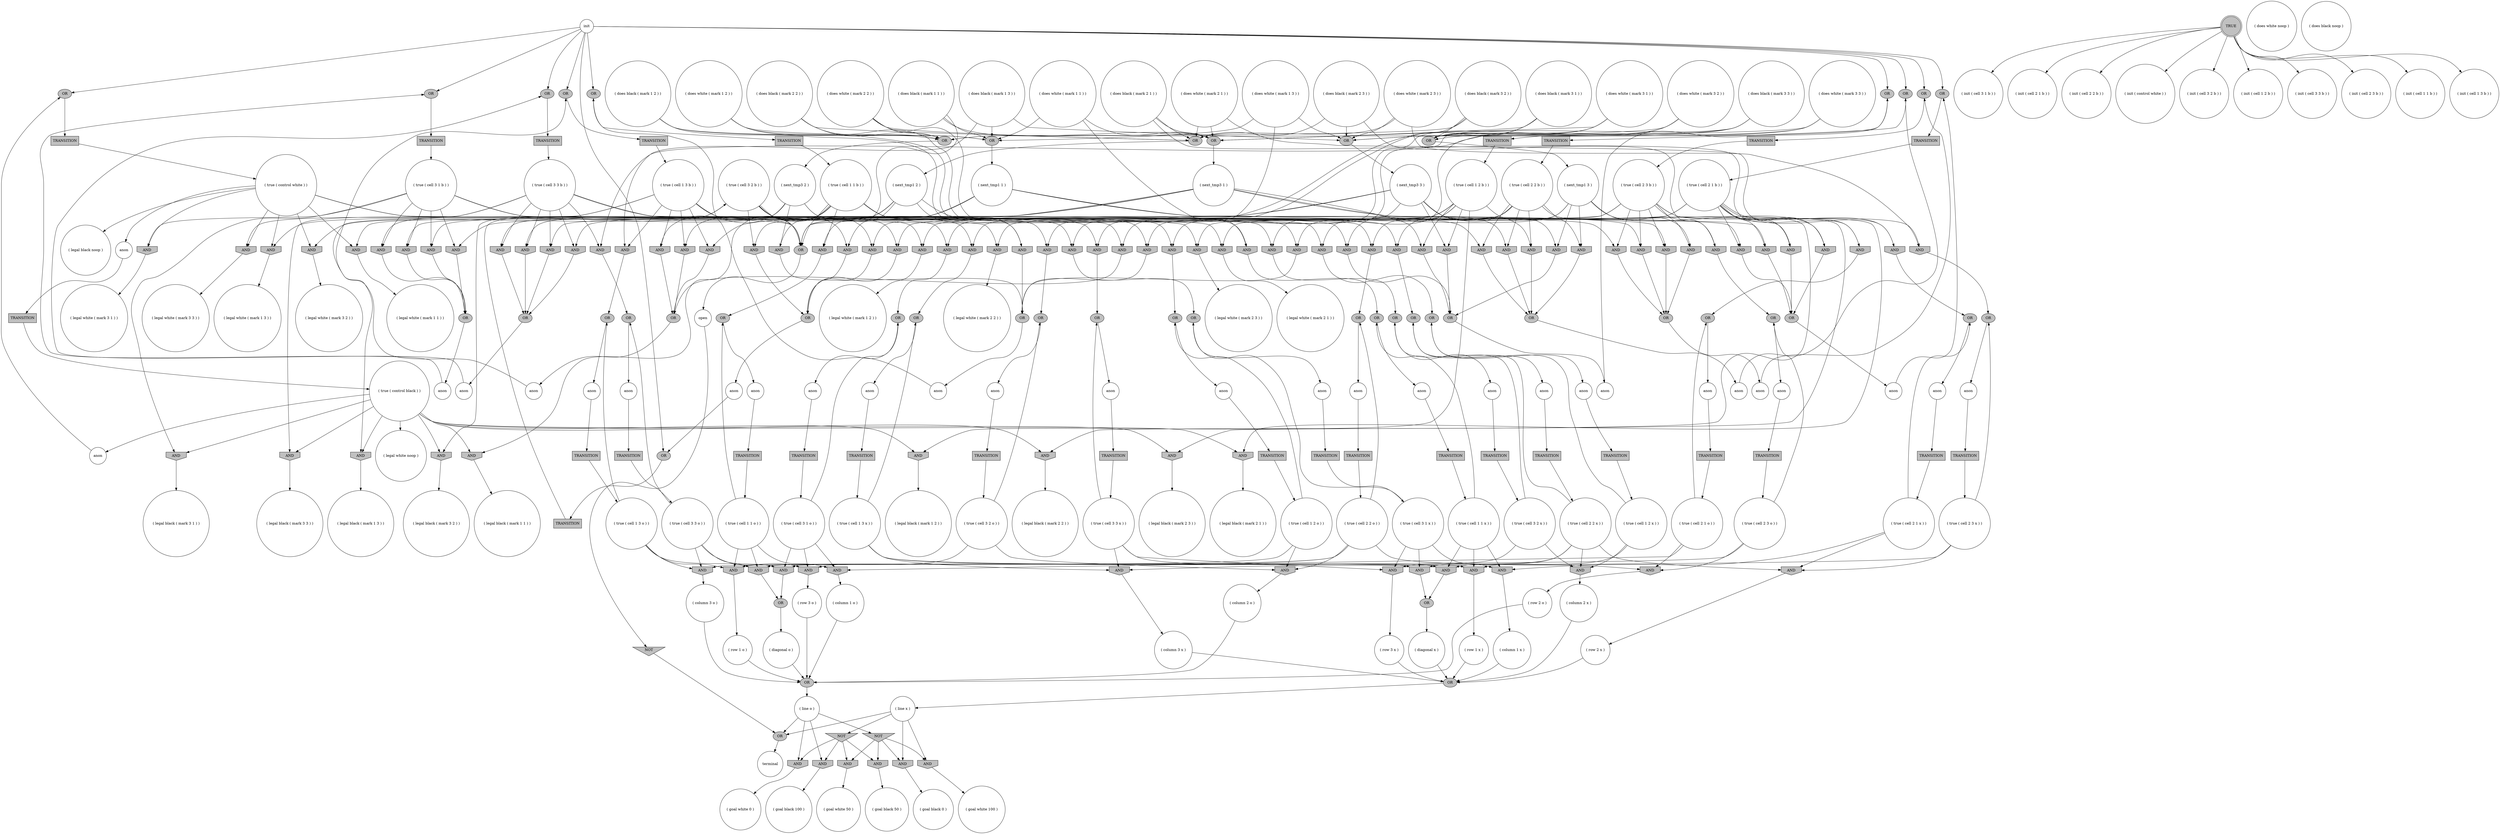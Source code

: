 digraph propNet
{
	"@4bcc2c10"[shape=circle, style= filled, fillcolor=white, label="( row 3 x )"]; "@4bcc2c10"->"@6e72814f"; 
	"@4e820b7c"[shape=ellipse, style= filled, fillcolor=grey, label="OR"]; "@4e820b7c"->"@23755691"; 
	"@f7e6be6"[shape=circle, style= filled, fillcolor=white, label="( init ( cell 3 1 b ) )"]; 
	"@7ceea175"[shape=circle, style= filled, fillcolor=white, label="( column 1 o )"]; "@7ceea175"->"@4450fe8f"; 
	"@653e266e"[shape=invhouse, style= filled, fillcolor=grey, label="AND"]; "@653e266e"->"@3a370a0"; 
	"@486f4950"[shape=invhouse, style= filled, fillcolor=grey, label="AND"]; "@486f4950"->"@10562693"; 
	"@65820750"[shape=invhouse, style= filled, fillcolor=grey, label="AND"]; "@65820750"->"@497f9c54"; 
	"@5fe516ac"[shape=circle, style= filled, fillcolor=white, label="( row 1 x )"]; "@5fe516ac"->"@6e72814f"; 
	"@5d10686f"[shape=ellipse, style= filled, fillcolor=grey, label="OR"]; "@5d10686f"->"@60387f24"; 
	"@1d6b23cc"[shape=invhouse, style= filled, fillcolor=grey, label="AND"]; "@1d6b23cc"->"@6e5814ac"; 
	"@5b324cca"[shape=circle, style= filled, fillcolor=white, label="( true ( cell 3 2 o ) )"]; "@5b324cca"->"@11bdcfab"; "@5b324cca"->"@45aeba2"; "@5b324cca"->"@1c89a3dd"; 
	"@586d9632"[shape=circle, style= filled, fillcolor=white, label="( true ( cell 1 3 x ) )"]; "@586d9632"->"@10518c6a"; "@586d9632"->"@1b2bfb2d"; "@586d9632"->"@5cf4ed01"; "@586d9632"->"@22c9762d"; 
	"@16bd1f19"[shape=invhouse, style= filled, fillcolor=grey, label="AND"]; "@16bd1f19"->"@6ba3b481"; 
	"@1fcc9fc5"[shape=invhouse, style= filled, fillcolor=grey, label="AND"]; "@1fcc9fc5"->"@50325aa1"; 
	"@2144dd60"[shape=ellipse, style= filled, fillcolor=grey, label="OR"]; "@2144dd60"->"@3021dab0"; 
	"@5cf64dcd"[shape=circle, style= filled, fillcolor=white, label="anon"]; "@5cf64dcd"->"@55001"; 
	"@1fcc932b"[shape=circle, style= filled, fillcolor=white, label="anon"]; "@1fcc932b"->"@4111af79"; 
	"@352b9aeb"[shape=invhouse, style= filled, fillcolor=grey, label="AND"]; "@352b9aeb"->"@4700616e"; 
	"@4fae3fa6"[shape=circle, style= filled, fillcolor=white, label="( does white ( mark 2 1 ) )"]; "@4fae3fa6"->"@523c4f13"; "@4fae3fa6"->"@5d10686f"; "@4fae3fa6"->"@4e90a500"; 
	"@76845081"[shape=circle, style= filled, fillcolor=white, label="( legal black ( mark 1 2 ) )"]; 
	"@24e32ebe"[shape=ellipse, style= filled, fillcolor=grey, label="OR"]; "@24e32ebe"->"@3f11cedd"; 
	"@1ae78d87"[shape=invhouse, style= filled, fillcolor=grey, label="AND"]; "@1ae78d87"->"@56dfbac3"; 
	"@535e5cf8"[shape=ellipse, style= filled, fillcolor=grey, label="OR"]; "@535e5cf8"->"@5829c88a"; 
	"@1b2bfb2d"[shape=invhouse, style= filled, fillcolor=grey, label="AND"]; "@1b2bfb2d"->"@5fe516ac"; 
	"@4cf92ef9"[shape=ellipse, style= filled, fillcolor=grey, label="OR"]; "@4cf92ef9"->"@7b7b04e9"; 
	"@6184c65d"[shape=invtriangle, style= filled, fillcolor=grey, label="NOT"]; "@6184c65d"->"@54fd251e"; 
	"@a4225aa"[shape=circle, style= filled, fillcolor=white, label="( next_tmp1 1 )"]; "@a4225aa"->"@5f4ddd64"; "@a4225aa"->"@b05a9df"; "@a4225aa"->"@6d84f7a0"; "@a4225aa"->"@31b74ad6"; "@a4225aa"->"@4a824cb7"; "@a4225aa"->"@6adcf674"; 
	"@2872d60b"[shape=circle, style= filled, fillcolor=white, label="anon"]; "@2872d60b"->"@70c34a54"; 
	"@50bf08ae"[shape=invhouse, style= filled, fillcolor=grey, label="AND"]; "@50bf08ae"->"@328b5120"; 
	"@6fd7a85e"[shape=circle, style= filled, fillcolor=white, label="( legal white ( mark 3 3 ) )"]; 
	"@194527c6"[shape=invhouse, style= filled, fillcolor=grey, label="AND"]; "@194527c6"->"@7ceea175"; 
	"@30f148b"[shape=circle, style= filled, fillcolor=white, label="anon"]; "@30f148b"->"@3bc02228"; 
	"@5b31798e"[shape=invhouse, style= filled, fillcolor=grey, label="AND"]; "@5b31798e"->"@4166d6d3"; 
	"@76e903c1"[shape=invhouse, style= filled, fillcolor=grey, label="AND"]; "@76e903c1"->"@22ad8437"; 
	"@1f2d093e"[shape=ellipse, style= filled, fillcolor=grey, label="OR"]; "@1f2d093e"->"@45b9d56f"; 
	"@6e72814f"[shape=ellipse, style= filled, fillcolor=grey, label="OR"]; "@6e72814f"->"@1f87a22f"; 
	"@d5cbf25"[shape=invhouse, style= filled, fillcolor=grey, label="AND"]; "@d5cbf25"->"@18376bd8"; 
	"@678bddfd"[shape=invhouse, style= filled, fillcolor=grey, label="AND"]; "@678bddfd"->"@7f99a0c4"; 
	"@78be10d7"[shape=invhouse, style= filled, fillcolor=grey, label="AND"]; "@78be10d7"->"@6be61e93"; 
	"@393a0262"[shape=invhouse, style= filled, fillcolor=grey, label="AND"]; "@393a0262"->"@76845081"; 
	"@3718104f"[shape=circle, style= filled, fillcolor=white, label="anon"]; "@3718104f"->"@4e820b7c"; 
	"@2dab98b9"[shape=circle, style= filled, fillcolor=white, label="anon"]; "@2dab98b9"->"@68f35bd3"; 
	"@5374f197"[shape=circle, style= filled, fillcolor=white, label="( legal black ( mark 3 1 ) )"]; 
	"@e2143ff"[shape=circle, style= filled, fillcolor=white, label="( true ( control black ) )"]; "@e2143ff"->"@5bfa9fa6"; "@e2143ff"->"@393a0262"; "@e2143ff"->"@3718104f"; "@e2143ff"->"@1b117d12"; "@e2143ff"->"@57bd53d7"; "@e2143ff"->"@57524c19"; "@e2143ff"->"@538eb326"; "@e2143ff"->"@43a0506c"; "@e2143ff"->"@7e8910c7"; "@e2143ff"->"@64cd6b49"; "@e2143ff"->"@42539802"; 
	"@3ff92c98"[shape=circle, style= filled, fillcolor=white, label="( legal black noop )"]; 
	"@4700616e"[shape=circle, style= filled, fillcolor=white, label="( goal white 100 )"]; 
	"@32bd3759"[shape=circle, style= filled, fillcolor=white, label="( init ( cell 2 1 b ) )"]; 
	"@5f0e7ed9"[shape=invhouse, style= filled, fillcolor=grey, label="AND"]; "@5f0e7ed9"->"@2a242f84"; 
	"@63096dc3"[shape=box, style= filled, fillcolor=grey, label="TRANSITION"]; "@63096dc3"->"@74b293e8"; 
	"@4ec36b81"[shape=circle, style= filled, fillcolor=white, label="( init ( cell 2 2 b ) )"]; 
	"@5ad83862"[shape=circle, style= filled, fillcolor=white, label="( legal black ( mark 2 3 ) )"]; 
	"@3cfc976e"[shape=circle, style= filled, fillcolor=white, label="( does black ( mark 2 1 ) )"]; "@3cfc976e"->"@753cb2b3"; "@3cfc976e"->"@5d10686f"; "@3cfc976e"->"@4e90a500"; 
	"@557597b7"[shape=invhouse, style= filled, fillcolor=grey, label="AND"]; "@557597b7"->"@19f7bd7b"; 
	"@43a0506c"[shape=invhouse, style= filled, fillcolor=grey, label="AND"]; "@43a0506c"->"@2f791b28"; 
	"@3a9750e1"[shape=invhouse, style= filled, fillcolor=grey, label="AND"]; "@3a9750e1"->"@497f9c54"; 
	"@2575982a"[shape=invhouse, style= filled, fillcolor=grey, label="AND"]; "@2575982a"->"@1a9bcba1"; 
	"@3e657d60"[shape=box, style= filled, fillcolor=grey, label="TRANSITION"]; "@3e657d60"->"@69b9ab03"; 
	"@18376bd8"[shape=ellipse, style= filled, fillcolor=grey, label="OR"]; "@18376bd8"->"@5e893e53"; 
	"@70a21e54"[shape=box, style= filled, fillcolor=grey, label="TRANSITION"]; "@70a21e54"->"@b364520"; 
	"@6aa27802"[shape=circle, style= filled, fillcolor=white, label="( true ( cell 1 1 x ) )"]; "@6aa27802"->"@1b2bfb2d"; "@6aa27802"->"@28965e2"; "@6aa27802"->"@e1836e"; "@6aa27802"->"@cd6cecb"; 
	"@2a25506b"[shape=ellipse, style= filled, fillcolor=grey, label="OR"]; "@2a25506b"->"@77c2b66a"; 
	"@77c2b66a"[shape=circle, style= filled, fillcolor=white, label="anon"]; "@77c2b66a"->"@a8cac53"; 
	"@b364520"[shape=circle, style= filled, fillcolor=white, label="( true ( cell 2 1 o ) )"]; "@b364520"->"@1506543e"; "@b364520"->"@31a264bb"; "@b364520"->"@194527c6"; 
	"@526409e1"[shape=invhouse, style= filled, fillcolor=grey, label="AND"]; "@526409e1"->"@6b621ccc"; 
	"@43028ebd"[shape=ellipse, style= filled, fillcolor=grey, label="OR"]; "@43028ebd"->"@4c537af6"; 
	"@a8cac53"[shape=box, style= filled, fillcolor=grey, label="TRANSITION"]; "@a8cac53"->"@a7fd9bb"; 
	"@4132f0f5"[shape=invhouse, style= filled, fillcolor=grey, label="AND"]; "@4132f0f5"->"@e1836e"; 
	"@5837c1b"[shape=invhouse, style= filled, fillcolor=grey, label="AND"]; "@5837c1b"->"@3b5d5e0d"; 
	"@6adcf674"[shape=invhouse, style= filled, fillcolor=grey, label="AND"]; "@6adcf674"->"@6be61e93"; 
	"@1d2345d6"[shape=ellipse, style= filled, fillcolor=grey, label="OR"]; "@1d2345d6"->"@76bdf38b"; 
	"@7d27a2b6"[shape=invtriangle, style= filled, fillcolor=grey, label="NOT"]; "@7d27a2b6"->"@f0a0101"; "@7d27a2b6"->"@352b9aeb"; "@7d27a2b6"->"@557597b7"; "@7d27a2b6"->"@64363587"; 
	"@21e66f2a"[shape=circle, style= filled, fillcolor=white, label="( true ( cell 2 3 b ) )"]; "@21e66f2a"->"@57bd53d7"; "@21e66f2a"->"@76e903c1"; "@21e66f2a"->"@2144dd60"; "@21e66f2a"->"@6adcf674"; "@21e66f2a"->"@1aae98b6"; "@21e66f2a"->"@18ecf9ac"; "@21e66f2a"->"@78be10d7"; "@21e66f2a"->"@9e9b7b2"; "@21e66f2a"->"@5383c2d9"; 
	"@3cf149a"[shape=circle, style= filled, fillcolor=white, label="( init ( control white ) )"]; 
	"@7fe8546"[shape=circle, style= filled, fillcolor=white, label="anon"]; "@7fe8546"->"@420abb1b"; 
	"@2a242f84"[shape=ellipse, style= filled, fillcolor=grey, label="OR"]; "@2a242f84"->"@2dab98b9"; 
	"@50df92ed"[shape=circle, style= filled, fillcolor=white, label="( legal black ( mark 2 2 ) )"]; 
	"@b569bee"[shape=ellipse, style= filled, fillcolor=grey, label="OR"]; "@b569bee"->"@1267e575"; 
	"@1ef807af"[shape=invhouse, style= filled, fillcolor=grey, label="AND"]; "@1ef807af"->"@5cf4ed01"; 
	"@37c19d8"[shape=invhouse, style= filled, fillcolor=grey, label="AND"]; "@37c19d8"->"@5cc91eb1"; 
	"@6ba3b481"[shape=circle, style= filled, fillcolor=white, label="( row 1 o )"]; "@6ba3b481"->"@4450fe8f"; 
	"@3a370a0"[shape=ellipse, style= filled, fillcolor=grey, label="OR"]; "@3a370a0"->"@5f371a3d"; 
	"@b05a9df"[shape=invhouse, style= filled, fillcolor=grey, label="AND"]; "@b05a9df"->"@2fd1fc5c"; 
	"@4495ddaa"[shape=invhouse, style= filled, fillcolor=grey, label="AND"]; "@4495ddaa"->"@6f8c90fd"; 
	"@3cf0e855"[shape=circle, style= filled, fillcolor=white, label="( does black ( mark 3 3 ) )"]; "@3cf0e855"->"@4e799f44"; "@3cf0e855"->"@33e2e7a1"; "@3cf0e855"->"@1d2345d6"; 
	"@4884b5b1"[shape=circle, style= filled, fillcolor=white, label="( true ( cell 1 1 o ) )"]; "@4884b5b1"->"@37c19d8"; "@4884b5b1"->"@3a370a0"; "@4884b5b1"->"@16bd1f19"; "@4884b5b1"->"@194527c6"; 
	"@d63daaf"[shape=circle, style= filled, fillcolor=white, label="( does black ( mark 1 3 ) )"]; "@d63daaf"->"@5f0e7ed9"; "@d63daaf"->"@787fbcc4"; "@d63daaf"->"@1d2345d6"; 
	"@499721c8"[shape=circle, style= filled, fillcolor=white, label="( row 2 o )"]; "@499721c8"->"@4450fe8f"; 
	"@6e94a61"[shape=circle, style= filled, fillcolor=white, label="( column 3 x )"]; "@6e94a61"->"@6e72814f"; 
	"@7820abab"[shape=box, style= filled, fillcolor=grey, label="TRANSITION"]; "@7820abab"->"@106510ce"; 
	"@10562693"[shape=ellipse, style= filled, fillcolor=grey, label="OR"]; "@10562693"->"@7fe8546"; 
	"@59d98b84"[shape=circle, style= filled, fillcolor=white, label="( true ( cell 2 3 x ) )"]; "@59d98b84"->"@10518c6a"; "@59d98b84"->"@3210bd07"; "@59d98b84"->"@2b6b8e2c"; 
	"@1ccda3be"[shape=invhouse, style= filled, fillcolor=grey, label="AND"]; "@1ccda3be"->"@7839e94a"; 
	"@1f87a22f"[shape=circle, style= filled, fillcolor=white, label="( line x )"]; "@1f87a22f"->"@54fd251e"; "@1f87a22f"->"@352b9aeb"; "@1f87a22f"->"@269685fb"; "@1f87a22f"->"@557597b7"; 
	"@4111af79"[shape=box, style= filled, fillcolor=grey, label="TRANSITION"]; "@4111af79"->"@29fd9f9"; 
	"@2b136b1d"[shape=invhouse, style= filled, fillcolor=grey, label="AND"]; "@2b136b1d"->"@3b5589db"; 
	"@5384816b"[shape=doublecircle, style= filled, fillcolor=grey, label="TRUE"]; "@5384816b"->"@f7e6be6"; "@5384816b"->"@3cf149a"; "@5384816b"->"@6485aedd"; "@5384816b"->"@7fc70a8c"; "@5384816b"->"@32bd3759"; "@5384816b"->"@204cc2a3"; "@5384816b"->"@34ddd0fc"; "@5384816b"->"@49b62ba"; "@5384816b"->"@4ec36b81"; "@5384816b"->"@756ea3b2"; 
	"@31a264bb"[shape=ellipse, style= filled, fillcolor=grey, label="OR"]; "@31a264bb"->"@1c834a72"; 
	"@7f07f14b"[shape=circle, style= filled, fillcolor=white, label="( does white ( mark 3 3 ) )"]; "@7f07f14b"->"@4efaa03e"; "@7f07f14b"->"@33e2e7a1"; "@7f07f14b"->"@1d2345d6"; 
	"@2fa357c9"[shape=invhouse, style= filled, fillcolor=grey, label="AND"]; "@2fa357c9"->"@3b5d5e0d"; 
	"@52edb7a0"[shape=circle, style= filled, fillcolor=white, label="( true ( cell 1 3 o ) )"]; "@52edb7a0"->"@16bd1f19"; "@52edb7a0"->"@765cfd1d"; "@52edb7a0"->"@526409e1"; "@52edb7a0"->"@2a242f84"; 
	"@21788153"[shape=circle, style= filled, fillcolor=white, label="( line o )"]; "@21788153"->"@7d27a2b6"; "@21788153"->"@54fd251e"; "@21788153"->"@5b31798e"; "@21788153"->"@17d06a95"; 
	"@7a5e84c3"[shape=circle, style= filled, fillcolor=white, label="anon"]; "@7a5e84c3"->"@42bab86d"; 
	"@1aae98b6"[shape=invhouse, style= filled, fillcolor=grey, label="AND"]; "@1aae98b6"->"@6be61e93"; 
	"@5cb7b11b"[shape=ellipse, style= filled, fillcolor=grey, label="OR"]; "@5cb7b11b"->"@1fcc932b"; 
	"@33e2e7a1"[shape=ellipse, style= filled, fillcolor=grey, label="OR"]; "@33e2e7a1"->"@75d515a3"; 
	"@1c834a72"[shape=circle, style= filled, fillcolor=white, label="anon"]; "@1c834a72"->"@70a21e54"; 
	"@e1836e"[shape=ellipse, style= filled, fillcolor=grey, label="OR"]; "@e1836e"->"@557bab35"; 
	"@34ddd0fc"[shape=circle, style= filled, fillcolor=white, label="( init ( cell 2 3 b ) )"]; 
	"@50e17c3c"[shape=circle, style= filled, fillcolor=white, label="anon"]; "@50e17c3c"->"@ce14ed3"; 
	"@3b5589db"[shape=ellipse, style= filled, fillcolor=grey, label="OR"]; "@3b5589db"->"@6ccda74b"; 
	"@510183f1"[shape=invhouse, style= filled, fillcolor=grey, label="AND"]; "@510183f1"->"@45aeba2"; 
	"@7a40cb4b"[shape=circle, style= filled, fillcolor=white, label="( next_tmp1 2 )"]; "@7a40cb4b"->"@3c4fee3a"; "@7a40cb4b"->"@6dbaef62"; "@7a40cb4b"->"@6e448bd0"; "@7a40cb4b"->"@49f00e26"; "@7a40cb4b"->"@3a9750e1"; "@7a40cb4b"->"@5837c1b"; 
	"@790a49a0"[shape=box, style= filled, fillcolor=grey, label="TRANSITION"]; "@790a49a0"->"@7118d5df"; 
	"@5dbcebe3"[shape=circle, style= filled, fillcolor=white, label="( true ( cell 3 3 b ) )"]; "@5dbcebe3"->"@5f4ddd64"; "@5dbcebe3"->"@4e799f44"; "@5dbcebe3"->"@1a8cbd5"; "@5dbcebe3"->"@2fa357c9"; "@5dbcebe3"->"@4efaa03e"; "@5dbcebe3"->"@5837c1b"; "@5dbcebe3"->"@52f35438"; "@5dbcebe3"->"@2144dd60"; "@5dbcebe3"->"@42539802"; 
	"@30c06794"[shape=ellipse, style= filled, fillcolor=grey, label="OR"]; "@30c06794"->"@27d03e8d"; 
	"@1a77b9d4"[shape=circle, style= filled, fillcolor=white, label="( column 2 o )"]; "@1a77b9d4"->"@4450fe8f"; 
	"@7b7b04e9"[shape=circle, style= filled, fillcolor=white, label="anon"]; "@7b7b04e9"->"@b1cb860"; 
	"@1777051a"[shape=invhouse, style= filled, fillcolor=grey, label="AND"]; "@1777051a"->"@10562693"; 
	"@756ea3b2"[shape=circle, style= filled, fillcolor=white, label="( init ( cell 1 3 b ) )"]; 
	"@1985828e"[shape=box, style= filled, fillcolor=grey, label="TRANSITION"]; "@1985828e"->"@31d6359d"; 
	"@548daae6"[shape=circle, style= filled, fillcolor=white, label="( does white noop )"]; 
	"@224300f9"[shape=circle, style= filled, fillcolor=white, label="anon"]; "@224300f9"->"@c3e45b9"; 
	"@29fd9f9"[shape=circle, style= filled, fillcolor=white, label="( true ( cell 3 1 x ) )"]; "@29fd9f9"->"@28965e2"; "@29fd9f9"->"@16aa4867"; "@29fd9f9"->"@5cb7b11b"; "@29fd9f9"->"@22c9762d"; 
	"@106510ce"[shape=circle, style= filled, fillcolor=white, label="( true ( cell 1 2 o ) )"]; "@106510ce"->"@16bd1f19"; "@106510ce"->"@1c89a3dd"; "@106510ce"->"@1a9bcba1"; 
	"@5f4ddd64"[shape=invhouse, style= filled, fillcolor=grey, label="AND"]; "@5f4ddd64"->"@3b5d5e0d"; 
	"@63172c12"[shape=ellipse, style= filled, fillcolor=grey, label="OR"]; "@63172c12"->"@7017524e"; 
	"@56dfbac3"[shape=ellipse, style= filled, fillcolor=grey, label="OR"]; "@56dfbac3"->"@7a5e84c3"; 
	"@26fc8079"[shape=circle, style= filled, fillcolor=white, label="init"]; "@26fc8079"->"@4e820b7c"; "@26fc8079"->"@63172c12"; "@26fc8079"->"@3bc02228"; "@26fc8079"->"@420abb1b"; "@26fc8079"->"@1bfe0540"; "@26fc8079"->"@ce14ed3"; "@26fc8079"->"@43028ebd"; "@26fc8079"->"@29f73dd5"; "@26fc8079"->"@64e8491"; "@26fc8079"->"@b569bee"; 
	"@45bcd6f0"[shape=box, style= filled, fillcolor=grey, label="TRANSITION"]; "@45bcd6f0"->"@21e66f2a"; 
	"@5cc771a9"[shape=box, style= filled, fillcolor=grey, label="TRANSITION"]; "@5cc771a9"->"@c4ff005"; 
	"@58f0747e"[shape=circle, style= filled, fillcolor=white, label="anon"]; "@58f0747e"->"@64e8491"; 
	"@25c4bd09"[shape=circle, style= filled, fillcolor=white, label="( true ( cell 2 3 o ) )"]; "@25c4bd09"->"@1506543e"; "@25c4bd09"->"@535e5cf8"; "@25c4bd09"->"@526409e1"; 
	"@25833c29"[shape=circle, style= filled, fillcolor=white, label="( column 1 x )"]; "@25833c29"->"@6e72814f"; 
	"@68f35bd3"[shape=box, style= filled, fillcolor=grey, label="TRANSITION"]; "@68f35bd3"->"@52edb7a0"; 
	"@7118d5df"[shape=circle, style= filled, fillcolor=white, label="( true ( cell 2 1 b ) )"]; "@7118d5df"->"@753cb2b3"; "@7118d5df"->"@486f4950"; "@7118d5df"->"@538eb326"; "@7118d5df"->"@4a824cb7"; "@7118d5df"->"@523c4f13"; "@7118d5df"->"@1777051a"; "@7118d5df"->"@1fcc9fc5"; "@7118d5df"->"@2144dd60"; "@7118d5df"->"@324e48f0"; 
	"@1c89a3dd"[shape=invhouse, style= filled, fillcolor=grey, label="AND"]; "@1c89a3dd"->"@1a77b9d4"; 
	"@1b117d12"[shape=invhouse, style= filled, fillcolor=grey, label="AND"]; "@1b117d12"->"@5ce6092a"; 
	"@371faa4e"[shape=circle, style= filled, fillcolor=white, label="( legal black ( mark 3 2 ) )"]; 
	"@6d23dae9"[shape=circle, style= filled, fillcolor=white, label="anon"]; "@6d23dae9"->"@28e6a52a"; 
	"@4e90a500"[shape=ellipse, style= filled, fillcolor=grey, label="OR"]; "@4e90a500"->"@7a40cb4b"; 
	"@659d08a9"[shape=circle, style= filled, fillcolor=white, label="( true ( cell 1 3 b ) )"]; "@659d08a9"->"@77e92d1b"; "@659d08a9"->"@6dbaef62"; "@659d08a9"->"@7505d7e7"; "@659d08a9"->"@5f0e7ed9"; "@659d08a9"->"@1da5e34e"; "@659d08a9"->"@43a0506c"; "@659d08a9"->"@2144dd60"; "@659d08a9"->"@44d2ac05"; "@659d08a9"->"@1ef807af"; 
	"@6f8c90fd"[shape=ellipse, style= filled, fillcolor=grey, label="OR"]; "@6f8c90fd"->"@75830b41"; 
	"@44d2ac05"[shape=invhouse, style= filled, fillcolor=grey, label="AND"]; "@44d2ac05"->"@24e32ebe"; 
	"@37900029"[shape=circle, style= filled, fillcolor=white, label="terminal"]; 
	"@4e799f44"[shape=invhouse, style= filled, fillcolor=grey, label="AND"]; "@4e799f44"->"@127029d0"; 
	"@28e6a52a"[shape=box, style= filled, fillcolor=grey, label="TRANSITION"]; "@28e6a52a"->"@5b324cca"; 
	"@6485aedd"[shape=circle, style= filled, fillcolor=white, label="( init ( cell 3 2 b ) )"]; 
	"@3b1e0bba"[shape=circle, style= filled, fillcolor=white, label="anon"]; "@3b1e0bba"->"@25450aa2"; 
	"@538eb326"[shape=invhouse, style= filled, fillcolor=grey, label="AND"]; "@538eb326"->"@45125002"; 
	"@ce14ed3"[shape=ellipse, style= filled, fillcolor=grey, label="OR"]; "@ce14ed3"->"@45bcd6f0"; 
	"@31d6359d"[shape=circle, style= filled, fillcolor=white, label="( true ( cell 3 3 x ) )"]; "@31d6359d"->"@10518c6a"; "@31d6359d"->"@16aa4867"; "@31d6359d"->"@1f2d093e"; "@31d6359d"->"@cd6cecb"; 
	"@787fbcc4"[shape=ellipse, style= filled, fillcolor=grey, label="OR"]; "@787fbcc4"->"@a4225aa"; 
	"@23755691"[shape=box, style= filled, fillcolor=grey, label="TRANSITION"]; "@23755691"->"@19d830ca"; 
	"@69b9ab03"[shape=circle, style= filled, fillcolor=white, label="( true ( cell 3 2 b ) )"]; "@69b9ab03"->"@31b74ad6"; "@69b9ab03"->"@65820750"; "@69b9ab03"->"@3a9750e1"; "@69b9ab03"->"@7e8910c7"; "@69b9ab03"->"@29e03842"; "@69b9ab03"->"@510183f1"; "@69b9ab03"->"@2144dd60"; "@69b9ab03"->"@5e1ac9b4"; "@69b9ab03"->"@678bddfd"; 
	"@3193fea8"[shape=box, style= filled, fillcolor=grey, label="TRANSITION"]; "@3193fea8"->"@5dbcebe3"; 
	"@77e92d1b"[shape=invhouse, style= filled, fillcolor=grey, label="AND"]; "@77e92d1b"->"@24e32ebe"; 
	"@28965e2"[shape=invhouse, style= filled, fillcolor=grey, label="AND"]; "@28965e2"->"@25833c29"; 
	"@c4ff005"[shape=circle, style= filled, fillcolor=white, label="( true ( cell 3 1 b ) )"]; "@c4ff005"->"@3b010a3b"; "@c4ff005"->"@b05a9df"; "@c4ff005"->"@57524c19"; "@c4ff005"->"@2f4b275c"; "@c4ff005"->"@49f00e26"; "@c4ff005"->"@1d6b23cc"; "@c4ff005"->"@2144dd60"; "@c4ff005"->"@39cb71f4"; "@c4ff005"->"@1ccda3be"; 
	"@127029d0"[shape=ellipse, style= filled, fillcolor=grey, label="OR"]; "@127029d0"->"@1c92025"; 
	"@45b9d56f"[shape=circle, style= filled, fillcolor=white, label="anon"]; "@45b9d56f"->"@1985828e"; 
	"@6c865bc6"[shape=box, style= filled, fillcolor=grey, label="TRANSITION"]; "@6c865bc6"->"@659d08a9"; 
	"@1c92025"[shape=circle, style= filled, fillcolor=white, label="anon"]; "@1c92025"->"@57bd24cb"; 
	"@324e48f0"[shape=invhouse, style= filled, fillcolor=grey, label="AND"]; "@324e48f0"->"@10562693"; 
	"@53f40c54"[shape=circle, style= filled, fillcolor=white, label="anon"]; "@53f40c54"->"@2519dfef"; 
	"@697f0acc"[shape=invhouse, style= filled, fillcolor=grey, label="AND"]; "@697f0acc"->"@67f6610d"; 
	"@5ce6092a"[shape=circle, style= filled, fillcolor=white, label="( legal black ( mark 1 1 ) )"]; 
	"@45125002"[shape=circle, style= filled, fillcolor=white, label="( legal black ( mark 2 1 ) )"]; 
	"@1ce7fbb5"[shape=circle, style= filled, fillcolor=white, label="( does black ( mark 2 2 ) )"]; "@1ce7fbb5"->"@30c06794"; "@1ce7fbb5"->"@4e90a500"; "@1ce7fbb5"->"@6568b282"; 
	"@58b560cc"[shape=circle, style= filled, fillcolor=white, label="anon"]; "@58b560cc"->"@63096dc3"; 
	"@14fc14aa"[shape=circle, style= filled, fillcolor=white, label="( does white ( mark 1 3 ) )"]; "@14fc14aa"->"@787fbcc4"; "@14fc14aa"->"@1ef807af"; "@14fc14aa"->"@1d2345d6"; 
	"@8e760f2"[shape=circle, style= filled, fillcolor=white, label="( does white ( mark 2 3 ) )"]; "@8e760f2"->"@4e90a500"; "@8e760f2"->"@5383c2d9"; "@8e760f2"->"@1d2345d6"; 
	"@31b74ad6"[shape=invhouse, style= filled, fillcolor=grey, label="AND"]; "@31b74ad6"->"@497f9c54"; 
	"@1da5e34e"[shape=invhouse, style= filled, fillcolor=grey, label="AND"]; "@1da5e34e"->"@19a959e5"; 
	"@6e448bd0"[shape=invhouse, style= filled, fillcolor=grey, label="AND"]; "@6e448bd0"->"@3b5589db"; 
	"@6ec9c5ed"[shape=circle, style= filled, fillcolor=white, label="anon"]; "@6ec9c5ed"->"@29f73dd5"; 
	"@3b5d5e0d"[shape=ellipse, style= filled, fillcolor=grey, label="OR"]; "@3b5d5e0d"->"@6ec9c5ed"; 
	"@52f35438"[shape=invhouse, style= filled, fillcolor=grey, label="AND"]; "@52f35438"->"@3b5d5e0d"; 
	"@5cc91eb1"[shape=ellipse, style= filled, fillcolor=grey, label="OR"]; "@5cc91eb1"->"@17fe260e"; 
	"@4aaf534a"[shape=circle, style= filled, fillcolor=white, label="( does black ( mark 3 2 ) )"]; "@4aaf534a"->"@30c06794"; "@4aaf534a"->"@510183f1"; "@4aaf534a"->"@33e2e7a1"; 
	"@19d830ca"[shape=circle, style= filled, fillcolor=white, label="( true ( control white ) )"]; "@19d830ca"->"@4f7be11c"; "@19d830ca"->"@1a8cbd5"; "@19d830ca"->"@697f0acc"; "@19d830ca"->"@1da5e34e"; "@19d830ca"->"@76e903c1"; "@19d830ca"->"@42da3f20"; "@19d830ca"->"@1fcc9fc5"; "@19d830ca"->"@3ff92c98"; "@19d830ca"->"@678bddfd"; "@19d830ca"->"@5cf64dcd"; "@19d830ca"->"@1ccda3be"; 
	"@19a959e5"[shape=circle, style= filled, fillcolor=white, label="( legal white ( mark 1 3 ) )"]; 
	"@4450fe8f"[shape=ellipse, style= filled, fillcolor=grey, label="OR"]; "@4450fe8f"->"@21788153"; 
	"@1a9bcba1"[shape=ellipse, style= filled, fillcolor=grey, label="OR"]; "@1a9bcba1"->"@6a55c4ac"; 
	"@359be9fb"[shape=circle, style= filled, fillcolor=white, label="( legal white ( mark 2 2 ) )"]; 
	"@64363587"[shape=invhouse, style= filled, fillcolor=grey, label="AND"]; "@64363587"->"@2b785b8a"; 
	"@2dd300ec"[shape=circle, style= filled, fillcolor=white, label="( true ( cell 1 2 x ) )"]; "@2dd300ec"->"@1b2bfb2d"; "@2dd300ec"->"@56dfbac3"; "@2dd300ec"->"@50bf08ae"; 
	"@5a2712bf"[shape=circle, style= filled, fillcolor=white, label="( does white ( mark 3 1 ) )"]; "@5a2712bf"->"@3b010a3b"; "@5a2712bf"->"@5d10686f"; "@5a2712bf"->"@33e2e7a1"; 
	"@22ad8437"[shape=circle, style= filled, fillcolor=white, label="( legal white ( mark 2 3 ) )"]; 
	"@1506543e"[shape=invhouse, style= filled, fillcolor=grey, label="AND"]; "@1506543e"->"@499721c8"; 
	"@6ccda74b"[shape=circle, style= filled, fillcolor=white, label="anon"]; "@6ccda74b"->"@43028ebd"; 
	"@6dbaef62"[shape=invhouse, style= filled, fillcolor=grey, label="AND"]; "@6dbaef62"->"@24e32ebe"; 
	"@4f7be11c"[shape=invhouse, style= filled, fillcolor=grey, label="AND"]; "@4f7be11c"->"@55d9370a"; 
	"@79c4a37b"[shape=circle, style= filled, fillcolor=white, label="( diagonal x )"]; "@79c4a37b"->"@6e72814f"; 
	"@420abb1b"[shape=ellipse, style= filled, fillcolor=grey, label="OR"]; "@420abb1b"->"@790a49a0"; 
	"@7839e94a"[shape=circle, style= filled, fillcolor=white, label="( legal white ( mark 3 1 ) )"]; 
	"@4efaa03e"[shape=invhouse, style= filled, fillcolor=grey, label="AND"]; "@4efaa03e"->"@1f2d093e"; 
	"@cd6cecb"[shape=invhouse, style= filled, fillcolor=grey, label="AND"]; "@cd6cecb"->"@4e97031"; 
	"@6e5814ac"[shape=ellipse, style= filled, fillcolor=grey, label="OR"]; "@6e5814ac"->"@58b560cc"; 
	"@7cadd39f"[shape=box, style= filled, fillcolor=grey, label="TRANSITION"]; "@7cadd39f"->"@4884b5b1"; 
	"@b4280ec"[shape=ellipse, style= filled, fillcolor=grey, label="OR"]; "@b4280ec"->"@3b1e0bba"; 
	"@5ce93ca9"[shape=circle, style= filled, fillcolor=white, label="( does black noop )"]; 
	"@6be61e93"[shape=ellipse, style= filled, fillcolor=grey, label="OR"]; "@6be61e93"->"@50e17c3c"; 
	"@1afa463f"[shape=box, style= filled, fillcolor=grey, label="TRANSITION"]; "@1afa463f"->"@25c4bd09"; 
	"@6b33e105"[shape=box, style= filled, fillcolor=grey, label="TRANSITION"]; "@6b33e105"->"@6aa27802"; 
	"@4166d6d3"[shape=circle, style= filled, fillcolor=white, label="( goal white 0 )"]; 
	"@51991b9b"[shape=circle, style= filled, fillcolor=white, label="( true ( cell 3 3 o ) )"]; "@51991b9b"->"@11bdcfab"; "@51991b9b"->"@37c19d8"; "@51991b9b"->"@127029d0"; "@51991b9b"->"@526409e1"; 
	"@18ecf9ac"[shape=invhouse, style= filled, fillcolor=grey, label="AND"]; "@18ecf9ac"->"@535e5cf8"; 
	"@27d03e8d"[shape=circle, style= filled, fillcolor=white, label="( next_tmp3 2 )"]; "@27d03e8d"->"@7505d7e7"; "@27d03e8d"->"@687eee9f"; "@27d03e8d"->"@2fa357c9"; "@27d03e8d"->"@1777051a"; "@27d03e8d"->"@9e9b7b2"; "@27d03e8d"->"@39cb71f4"; 
	"@57bd24cb"[shape=box, style= filled, fillcolor=grey, label="TRANSITION"]; "@57bd24cb"->"@51991b9b"; 
	"@3b010a3b"[shape=invhouse, style= filled, fillcolor=grey, label="AND"]; "@3b010a3b"->"@5cb7b11b"; 
	"@765cfd1d"[shape=invhouse, style= filled, fillcolor=grey, label="AND"]; "@765cfd1d"->"@5cc91eb1"; 
	"@3bc02228"[shape=ellipse, style= filled, fillcolor=grey, label="OR"]; "@3bc02228"->"@5cc771a9"; 
	"@2f791b28"[shape=circle, style= filled, fillcolor=white, label="( legal black ( mark 1 3 ) )"]; 
	"@29f73dd5"[shape=ellipse, style= filled, fillcolor=grey, label="OR"]; "@29f73dd5"->"@3193fea8"; 
	"@4e97031"[shape=ellipse, style= filled, fillcolor=grey, label="OR"]; "@4e97031"->"@79c4a37b"; 
	"@5e1ac9b4"[shape=invhouse, style= filled, fillcolor=grey, label="AND"]; "@5e1ac9b4"->"@b4280ec"; 
	"@9e9b7b2"[shape=invhouse, style= filled, fillcolor=grey, label="AND"]; "@9e9b7b2"->"@6be61e93"; 
	"@5b77a8d8"[shape=invhouse, style= filled, fillcolor=grey, label="AND"]; "@5b77a8d8"->"@6f8c90fd"; 
	"@48b98610"[shape=circle, style= filled, fillcolor=white, label="( goal black 100 )"]; 
	"@2fd1fc5c"[shape=ellipse, style= filled, fillcolor=grey, label="OR"]; "@2fd1fc5c"->"@30f148b"; 
	"@753cb2b3"[shape=invhouse, style= filled, fillcolor=grey, label="AND"]; "@753cb2b3"->"@31a264bb"; 
	"@39d39f3b"[shape=invhouse, style= filled, fillcolor=grey, label="AND"]; "@39d39f3b"->"@4cf92ef9"; 
	"@624478f7"[shape=circle, style= filled, fillcolor=white, label="( true ( cell 1 1 b ) )"]; "@624478f7"->"@5b77a8d8"; "@624478f7"->"@3c4fee3a"; "@624478f7"->"@4495ddaa"; "@624478f7"->"@1b117d12"; "@624478f7"->"@4f7be11c"; "@624478f7"->"@653e266e"; "@624478f7"->"@687eee9f"; "@624478f7"->"@4132f0f5"; "@624478f7"->"@2144dd60"; 
	"@59ab77f8"[shape=circle, style= filled, fillcolor=white, label="( does black ( mark 3 1 ) )"]; "@59ab77f8"->"@5d10686f"; "@59ab77f8"->"@1d6b23cc"; "@59ab77f8"->"@33e2e7a1"; 
	"@1267e575"[shape=box, style= filled, fillcolor=grey, label="TRANSITION"]; "@1267e575"->"@624478f7"; 
	"@3f11cedd"[shape=circle, style= filled, fillcolor=white, label="anon"]; "@3f11cedd"->"@1bfe0540"; 
	"@64cd6b49"[shape=invhouse, style= filled, fillcolor=grey, label="AND"]; "@64cd6b49"->"@50df92ed"; 
	"@2b785b8a"[shape=circle, style= filled, fillcolor=white, label="( goal white 50 )"]; 
	"@11bdcfab"[shape=invhouse, style= filled, fillcolor=grey, label="AND"]; "@11bdcfab"->"@6e00c543"; 
	"@41fc6fe7"[shape=circle, style= filled, fillcolor=white, label="( does black ( mark 1 2 ) )"]; "@41fc6fe7"->"@30c06794"; "@41fc6fe7"->"@787fbcc4"; "@41fc6fe7"->"@2575982a"; 
	"@507501ff"[shape=circle, style= filled, fillcolor=white, label="( true ( cell 2 2 x ) )"]; "@507501ff"->"@3210bd07"; "@507501ff"->"@4cf92ef9"; "@507501ff"->"@cd6cecb"; "@507501ff"->"@50bf08ae"; "@507501ff"->"@22c9762d"; 
	"@1956822b"[shape=circle, style= filled, fillcolor=white, label="( does white ( mark 1 1 ) )"]; "@1956822b"->"@4132f0f5"; "@1956822b"->"@787fbcc4"; "@1956822b"->"@5d10686f"; 
	"@b1cb860"[shape=box, style= filled, fillcolor=grey, label="TRANSITION"]; "@b1cb860"->"@507501ff"; 
	"@77e19d74"[shape=circle, style= filled, fillcolor=white, label="( true ( cell 3 2 x ) )"]; "@77e19d74"->"@16aa4867"; "@77e19d74"->"@50bf08ae"; "@77e19d74"->"@b4280ec"; 
	"@2b63aca0"[shape=circle, style= filled, fillcolor=white, label="( goal black 50 )"]; 
	"@5bfa9fa6"[shape=circle, style= filled, fillcolor=white, label="( legal white noop )"]; 
	"@3021dab0"[shape=circle, style= filled, fillcolor=white, label="open"]; "@3021dab0"->"@6184c65d"; 
	"@54fd251e"[shape=ellipse, style= filled, fillcolor=grey, label="OR"]; "@54fd251e"->"@37900029"; 
	"@6dc90d31"[shape=circle, style= filled, fillcolor=white, label="( does white ( mark 3 2 ) )"]; "@6dc90d31"->"@30c06794"; "@6dc90d31"->"@5e1ac9b4"; "@6dc90d31"->"@33e2e7a1"; 
	"@204cc2a3"[shape=circle, style= filled, fillcolor=white, label="( init ( cell 3 3 b ) )"]; 
	"@67f6610d"[shape=circle, style= filled, fillcolor=white, label="( legal white ( mark 1 2 ) )"]; 
	"@f0a0101"[shape=invhouse, style= filled, fillcolor=grey, label="AND"]; "@f0a0101"->"@2b63aca0"; 
	"@49b62ba"[shape=circle, style= filled, fillcolor=white, label="( init ( cell 1 1 b ) )"]; 
	"@2f4b275c"[shape=invhouse, style= filled, fillcolor=grey, label="AND"]; "@2f4b275c"->"@2fd1fc5c"; 
	"@17fe260e"[shape=circle, style= filled, fillcolor=white, label="( diagonal o )"]; "@17fe260e"->"@4450fe8f"; 
	"@17d06a95"[shape=invhouse, style= filled, fillcolor=grey, label="AND"]; "@17d06a95"->"@48b98610"; 
	"@7ce0c4a3"[shape=invhouse, style= filled, fillcolor=grey, label="AND"]; "@7ce0c4a3"->"@18376bd8"; 
	"@5f371a3d"[shape=circle, style= filled, fillcolor=white, label="anon"]; "@5f371a3d"->"@7cadd39f"; 
	"@22c9762d"[shape=invhouse, style= filled, fillcolor=grey, label="AND"]; "@22c9762d"->"@4e97031"; 
	"@14138055"[shape=circle, style= filled, fillcolor=white, label="( does white ( mark 1 2 ) )"]; "@14138055"->"@1ae78d87"; "@14138055"->"@30c06794"; "@14138055"->"@787fbcc4"; 
	"@10bd802"[shape=circle, style= filled, fillcolor=white, label="( legal black ( mark 3 3 ) )"]; 
	"@530db33e"[shape=ellipse, style= filled, fillcolor=grey, label="OR"]; "@530db33e"->"@2872d60b"; 
	"@557bab35"[shape=circle, style= filled, fillcolor=white, label="anon"]; "@557bab35"->"@6b33e105"; 
	"@5cf4ed01"[shape=ellipse, style= filled, fillcolor=grey, label="OR"]; "@5cf4ed01"->"@53f40c54"; 
	"@523c4f13"[shape=invhouse, style= filled, fillcolor=grey, label="AND"]; "@523c4f13"->"@2a25506b"; 
	"@7192943d"[shape=invhouse, style= filled, fillcolor=grey, label="AND"]; "@7192943d"->"@3b5589db"; 
	"@7e8910c7"[shape=invhouse, style= filled, fillcolor=grey, label="AND"]; "@7e8910c7"->"@371faa4e"; 
	"@b49ca9"[shape=circle, style= filled, fillcolor=white, label="( true ( cell 2 2 o ) )"]; "@b49ca9"->"@37c19d8"; "@b49ca9"->"@1506543e"; "@b49ca9"->"@1c89a3dd"; "@b49ca9"->"@765cfd1d"; "@b49ca9"->"@530db33e"; 
	"@42bab86d"[shape=box, style= filled, fillcolor=grey, label="TRANSITION"]; "@42bab86d"->"@2dd300ec"; 
	"@5e893e53"[shape=circle, style= filled, fillcolor=white, label="anon"]; "@5e893e53"->"@63172c12"; 
	"@6568b282"[shape=invhouse, style= filled, fillcolor=grey, label="AND"]; "@6568b282"->"@530db33e"; 
	"@3c4fee3a"[shape=invhouse, style= filled, fillcolor=grey, label="AND"]; "@3c4fee3a"->"@6f8c90fd"; 
	"@4c537af6"[shape=box, style= filled, fillcolor=grey, label="TRANSITION"]; "@4c537af6"->"@184797a"; 
	"@5374edfd"[shape=invhouse, style= filled, fillcolor=grey, label="AND"]; "@5374edfd"->"@3b5589db"; 
	"@75830b41"[shape=circle, style= filled, fillcolor=white, label="anon"]; "@75830b41"->"@b569bee"; 
	"@6b621ccc"[shape=circle, style= filled, fillcolor=white, label="( column 3 o )"]; "@6b621ccc"->"@4450fe8f"; 
	"@269685fb"[shape=invtriangle, style= filled, fillcolor=grey, label="NOT"]; "@269685fb"->"@f0a0101"; "@269685fb"->"@5b31798e"; "@269685fb"->"@64363587"; "@269685fb"->"@17d06a95"; 
	"@49f00e26"[shape=invhouse, style= filled, fillcolor=grey, label="AND"]; "@49f00e26"->"@2fd1fc5c"; 
	"@75d515a3"[shape=circle, style= filled, fillcolor=white, label="( next_tmp1 3 )"]; "@75d515a3"->"@4495ddaa"; "@75d515a3"->"@486f4950"; "@75d515a3"->"@7192943d"; "@75d515a3"->"@7ce0c4a3"; "@75d515a3"->"@1aae98b6"; "@75d515a3"->"@44d2ac05"; 
	"@74b293e8"[shape=circle, style= filled, fillcolor=white, label="( true ( cell 3 1 o ) )"]; "@74b293e8"->"@11bdcfab"; "@74b293e8"->"@765cfd1d"; "@74b293e8"->"@194527c6"; "@74b293e8"->"@6e5814ac"; 
	"@7017524e"[shape=box, style= filled, fillcolor=grey, label="TRANSITION"]; "@7017524e"->"@5fa7eb33"; 
	"@7c897cd2"[shape=circle, style= filled, fillcolor=white, label="( row 2 x )"]; "@7c897cd2"->"@6e72814f"; 
	"@6e00c543"[shape=circle, style= filled, fillcolor=white, label="( row 3 o )"]; "@6e00c543"->"@4450fe8f"; 
	"@16aa4867"[shape=invhouse, style= filled, fillcolor=grey, label="AND"]; "@16aa4867"->"@4bcc2c10"; 
	"@1591394c"[shape=circle, style= filled, fillcolor=white, label="( does black ( mark 1 1 ) )"]; "@1591394c"->"@653e266e"; "@1591394c"->"@787fbcc4"; "@1591394c"->"@5d10686f"; 
	"@25450aa2"[shape=box, style= filled, fillcolor=grey, label="TRANSITION"]; "@25450aa2"->"@77e19d74"; 
	"@5fa7eb33"[shape=circle, style= filled, fillcolor=white, label="( true ( cell 2 2 b ) )"]; "@5fa7eb33"->"@39d39f3b"; "@5fa7eb33"->"@6d84f7a0"; "@5fa7eb33"->"@4e5a67df"; "@5fa7eb33"->"@42da3f20"; "@5fa7eb33"->"@d5cbf25"; "@5fa7eb33"->"@2144dd60"; "@5fa7eb33"->"@7ce0c4a3"; "@5fa7eb33"->"@64cd6b49"; "@5fa7eb33"->"@6568b282"; 
	"@687eee9f"[shape=invhouse, style= filled, fillcolor=grey, label="AND"]; "@687eee9f"->"@6f8c90fd"; 
	"@497f9c54"[shape=ellipse, style= filled, fillcolor=grey, label="OR"]; "@497f9c54"->"@58f0747e"; 
	"@1bfe0540"[shape=ellipse, style= filled, fillcolor=grey, label="OR"]; "@1bfe0540"->"@6c865bc6"; 
	"@29e03842"[shape=invhouse, style= filled, fillcolor=grey, label="AND"]; "@29e03842"->"@497f9c54"; 
	"@64e8491"[shape=ellipse, style= filled, fillcolor=grey, label="OR"]; "@64e8491"->"@3e657d60"; 
	"@5383c2d9"[shape=invhouse, style= filled, fillcolor=grey, label="AND"]; "@5383c2d9"->"@2b6b8e2c"; 
	"@10518c6a"[shape=invhouse, style= filled, fillcolor=grey, label="AND"]; "@10518c6a"->"@6e94a61"; 
	"@3210bd07"[shape=invhouse, style= filled, fillcolor=grey, label="AND"]; "@3210bd07"->"@7c897cd2"; 
	"@19f7bd7b"[shape=circle, style= filled, fillcolor=white, label="( goal black 0 )"]; 
	"@328b5120"[shape=circle, style= filled, fillcolor=white, label="( column 2 x )"]; "@328b5120"->"@6e72814f"; 
	"@7505d7e7"[shape=invhouse, style= filled, fillcolor=grey, label="AND"]; "@7505d7e7"->"@24e32ebe"; 
	"@55d9370a"[shape=circle, style= filled, fillcolor=white, label="( legal white ( mark 1 1 ) )"]; 
	"@42da3f20"[shape=invhouse, style= filled, fillcolor=grey, label="AND"]; "@42da3f20"->"@359be9fb"; 
	"@6a55c4ac"[shape=circle, style= filled, fillcolor=white, label="anon"]; "@6a55c4ac"->"@7820abab"; 
	"@39cb71f4"[shape=invhouse, style= filled, fillcolor=grey, label="AND"]; "@39cb71f4"->"@2fd1fc5c"; 
	"@7f99a0c4"[shape=circle, style= filled, fillcolor=white, label="( legal white ( mark 3 2 ) )"]; 
	"@271d2d04"[shape=circle, style= filled, fillcolor=white, label="( does black ( mark 2 3 ) )"]; "@271d2d04"->"@4e90a500"; "@271d2d04"->"@18ecf9ac"; "@271d2d04"->"@1d2345d6"; 
	"@45aeba2"[shape=ellipse, style= filled, fillcolor=grey, label="OR"]; "@45aeba2"->"@6d23dae9"; 
	"@55001"[shape=box, style= filled, fillcolor=grey, label="TRANSITION"]; "@55001"->"@e2143ff"; 
	"@7fc70a8c"[shape=circle, style= filled, fillcolor=white, label="( init ( cell 1 2 b ) )"]; 
	"@5829c88a"[shape=circle, style= filled, fillcolor=white, label="anon"]; "@5829c88a"->"@1afa463f"; 
	"@76bdf38b"[shape=circle, style= filled, fillcolor=white, label="( next_tmp3 3 )"]; "@76bdf38b"->"@5b77a8d8"; "@76bdf38b"->"@2b136b1d"; "@76bdf38b"->"@4e5a67df"; "@76bdf38b"->"@2f4b275c"; "@76bdf38b"->"@29e03842"; "@76bdf38b"->"@324e48f0"; 
	"@a7fd9bb"[shape=circle, style= filled, fillcolor=white, label="( true ( cell 2 1 x ) )"]; "@a7fd9bb"->"@3210bd07"; "@a7fd9bb"->"@28965e2"; "@a7fd9bb"->"@2a25506b"; 
	"@57bd53d7"[shape=invhouse, style= filled, fillcolor=grey, label="AND"]; "@57bd53d7"->"@5ad83862"; 
	"@57524c19"[shape=invhouse, style= filled, fillcolor=grey, label="AND"]; "@57524c19"->"@5374f197"; 
	"@2b6b8e2c"[shape=ellipse, style= filled, fillcolor=grey, label="OR"]; "@2b6b8e2c"->"@224300f9"; 
	"@1a8cbd5"[shape=invhouse, style= filled, fillcolor=grey, label="AND"]; "@1a8cbd5"->"@6fd7a85e"; 
	"@184797a"[shape=circle, style= filled, fillcolor=white, label="( true ( cell 1 2 b ) )"]; "@184797a"->"@1ae78d87"; "@184797a"->"@393a0262"; "@184797a"->"@2b136b1d"; "@184797a"->"@5374edfd"; "@184797a"->"@697f0acc"; "@184797a"->"@6e448bd0"; "@184797a"->"@7192943d"; "@184797a"->"@2575982a"; "@184797a"->"@2144dd60"; 
	"@6d84f7a0"[shape=invhouse, style= filled, fillcolor=grey, label="AND"]; "@6d84f7a0"->"@18376bd8"; 
	"@50325aa1"[shape=circle, style= filled, fillcolor=white, label="( legal white ( mark 2 1 ) )"]; 
	"@70c34a54"[shape=box, style= filled, fillcolor=grey, label="TRANSITION"]; "@70c34a54"->"@b49ca9"; 
	"@4a824cb7"[shape=invhouse, style= filled, fillcolor=grey, label="AND"]; "@4a824cb7"->"@10562693"; 
	"@4e5a67df"[shape=invhouse, style= filled, fillcolor=grey, label="AND"]; "@4e5a67df"->"@18376bd8"; 
	"@2519dfef"[shape=box, style= filled, fillcolor=grey, label="TRANSITION"]; "@2519dfef"->"@586d9632"; 
	"@c3e45b9"[shape=box, style= filled, fillcolor=grey, label="TRANSITION"]; "@c3e45b9"->"@59d98b84"; 
	"@42539802"[shape=invhouse, style= filled, fillcolor=grey, label="AND"]; "@42539802"->"@10bd802"; 
	"@f99d8c0"[shape=circle, style= filled, fillcolor=white, label="( does white ( mark 2 2 ) )"]; "@f99d8c0"->"@39d39f3b"; "@f99d8c0"->"@30c06794"; "@f99d8c0"->"@4e90a500"; 
	"@60387f24"[shape=circle, style= filled, fillcolor=white, label="( next_tmp3 1 )"]; "@60387f24"->"@77e92d1b"; "@60387f24"->"@5374edfd"; "@60387f24"->"@65820750"; "@60387f24"->"@d5cbf25"; "@60387f24"->"@52f35438"; "@60387f24"->"@78be10d7"; 
}
